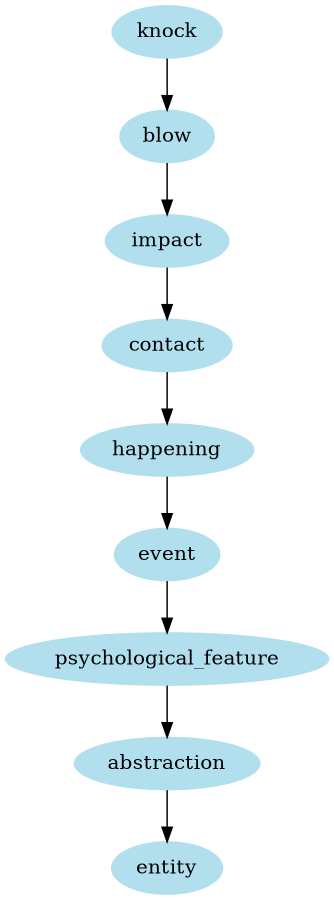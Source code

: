digraph unix {
	node [color=lightblue2 style=filled]
	size="6,6"
	knock -> blow
	blow -> impact
	impact -> contact
	contact -> happening
	happening -> event
	event -> psychological_feature
	psychological_feature -> abstraction
	abstraction -> entity
}
